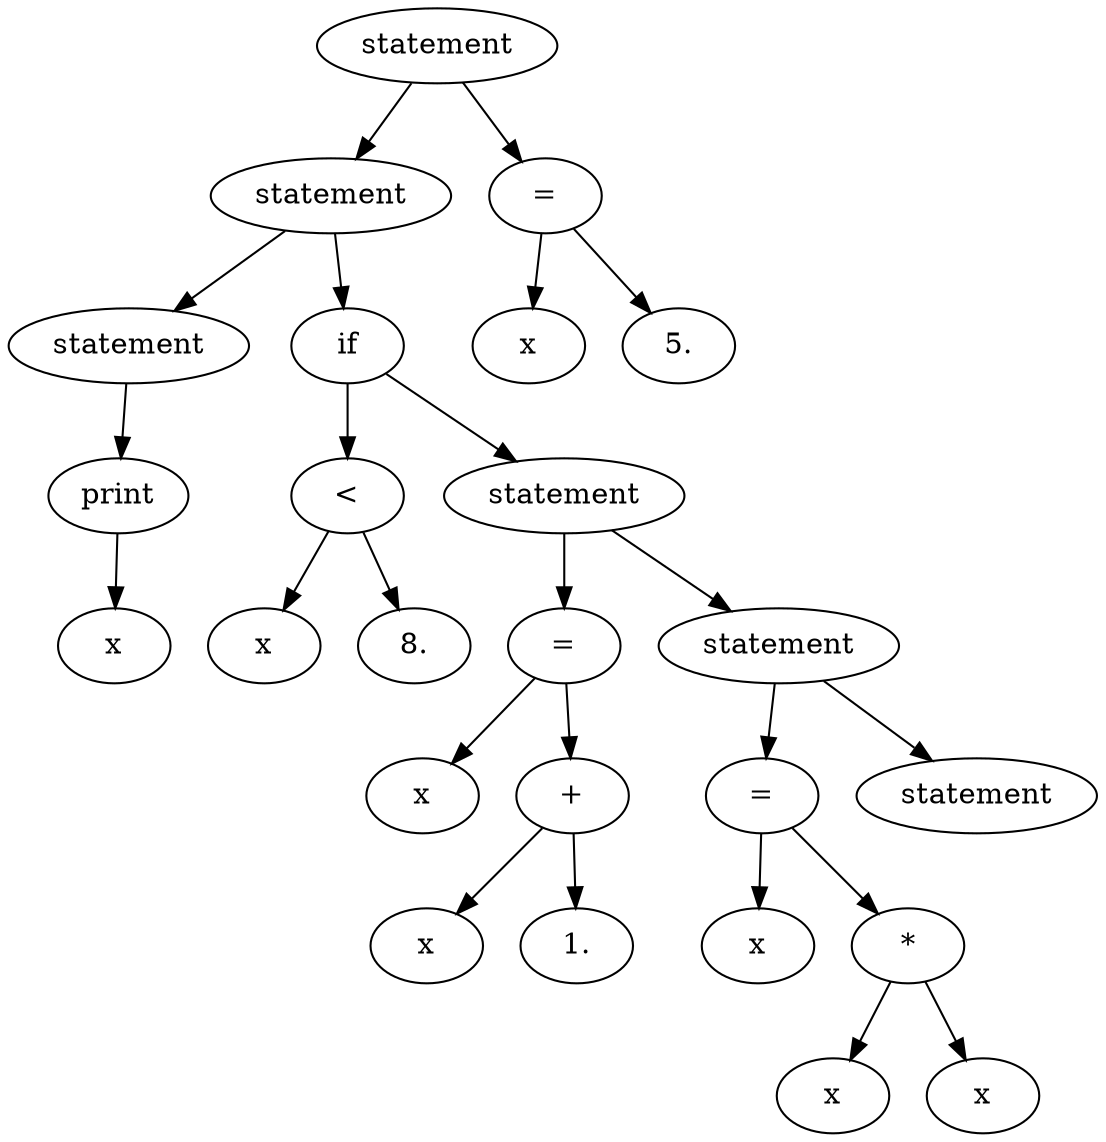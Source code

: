 digraph G {
A00B02460 [label = "statement"];
A00B02460 -> A00B035B8;
A00B02460 -> A00B03590;
A00B035B8 [label = "statement"];
A00B035B8 -> A00B06BF8;
A00B035B8 -> A00B06C58;
A00B06BF8 [label = "statement"];
A00B06BF8 -> A00B06CA0;
A00B06CA0 [label = "print"];
A00B06CA0 -> A00B06D18;
A00B06D18 [label = "x"];
A00B06C58 [label = "if"];
A00B06C58 -> A00B004B0;
A00B06C58 -> A00B004D8;
A00B004B0 [label = "<"];
A00B004B0 -> A00B035E8;
A00B004B0 -> A00B03610;
A00B035E8 [label = "x"];
A00B03610 [label = "8."];
A00B004D8 [label = "statement"];
A00B004D8 -> A00B06C10;
A00B004D8 -> A00B06D00;
A00B06C10 [label = "="];
A00B06C10 -> A00B00508;
A00B06C10 -> A00B00550;
A00B00508 [label = "x"];
A00B00550 [label = "+"];
A00B00550 -> A00B00520;
A00B00550 -> A00B00538;
A00B00520 [label = "x"];
A00B00538 [label = "1."];
A00B06D00 [label = "statement"];
A00B06D00 -> A00B06C88;
A00B06D00 -> A00B06BE0;
A00B06C88 [label = "="];
A00B06C88 -> A00B06C28;
A00B06C88 -> A00B06BC8;
A00B06C28 [label = "x"];
A00B06BC8 [label = "*"];
A00B06BC8 -> A00B06CB8;
A00B06BC8 -> A00B06C70;
A00B06CB8 [label = "x"];
A00B06C70 [label = "x"];
A00B06BE0 [label = "statement"];
A00B03590 [label = "="];
A00B03590 -> A00B02490;
A00B03590 -> A00B03568;
A00B02490 [label = "x"];
A00B03568 [label = "5."];
}
